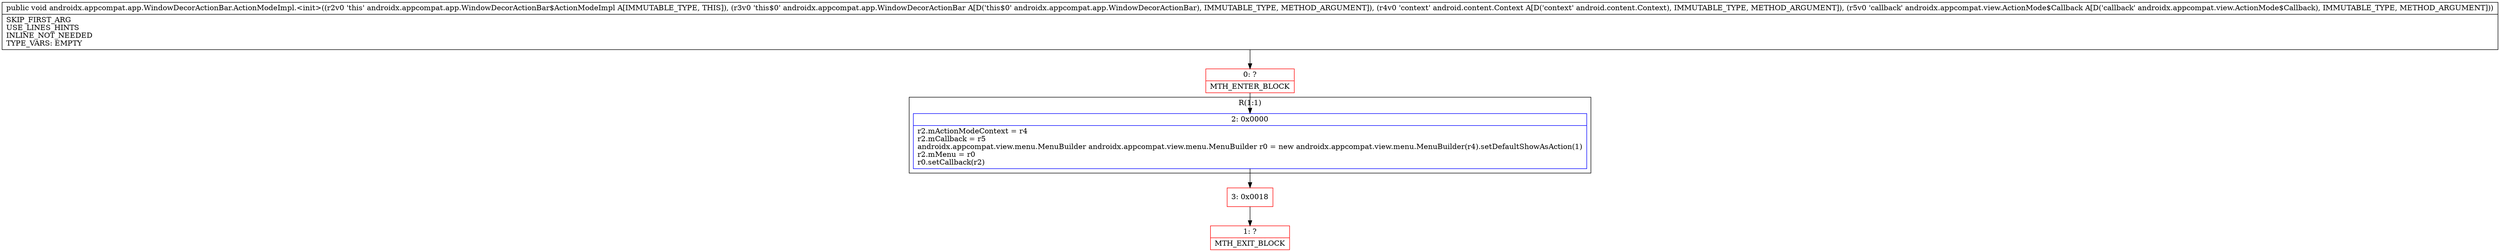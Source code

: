 digraph "CFG forandroidx.appcompat.app.WindowDecorActionBar.ActionModeImpl.\<init\>(Landroidx\/appcompat\/app\/WindowDecorActionBar;Landroid\/content\/Context;Landroidx\/appcompat\/view\/ActionMode$Callback;)V" {
subgraph cluster_Region_132871705 {
label = "R(1:1)";
node [shape=record,color=blue];
Node_2 [shape=record,label="{2\:\ 0x0000|r2.mActionModeContext = r4\lr2.mCallback = r5\landroidx.appcompat.view.menu.MenuBuilder androidx.appcompat.view.menu.MenuBuilder r0 = new androidx.appcompat.view.menu.MenuBuilder(r4).setDefaultShowAsAction(1)\lr2.mMenu = r0\lr0.setCallback(r2)\l}"];
}
Node_0 [shape=record,color=red,label="{0\:\ ?|MTH_ENTER_BLOCK\l}"];
Node_3 [shape=record,color=red,label="{3\:\ 0x0018}"];
Node_1 [shape=record,color=red,label="{1\:\ ?|MTH_EXIT_BLOCK\l}"];
MethodNode[shape=record,label="{public void androidx.appcompat.app.WindowDecorActionBar.ActionModeImpl.\<init\>((r2v0 'this' androidx.appcompat.app.WindowDecorActionBar$ActionModeImpl A[IMMUTABLE_TYPE, THIS]), (r3v0 'this$0' androidx.appcompat.app.WindowDecorActionBar A[D('this$0' androidx.appcompat.app.WindowDecorActionBar), IMMUTABLE_TYPE, METHOD_ARGUMENT]), (r4v0 'context' android.content.Context A[D('context' android.content.Context), IMMUTABLE_TYPE, METHOD_ARGUMENT]), (r5v0 'callback' androidx.appcompat.view.ActionMode$Callback A[D('callback' androidx.appcompat.view.ActionMode$Callback), IMMUTABLE_TYPE, METHOD_ARGUMENT]))  | SKIP_FIRST_ARG\lUSE_LINES_HINTS\lINLINE_NOT_NEEDED\lTYPE_VARS: EMPTY\l}"];
MethodNode -> Node_0;Node_2 -> Node_3;
Node_0 -> Node_2;
Node_3 -> Node_1;
}

